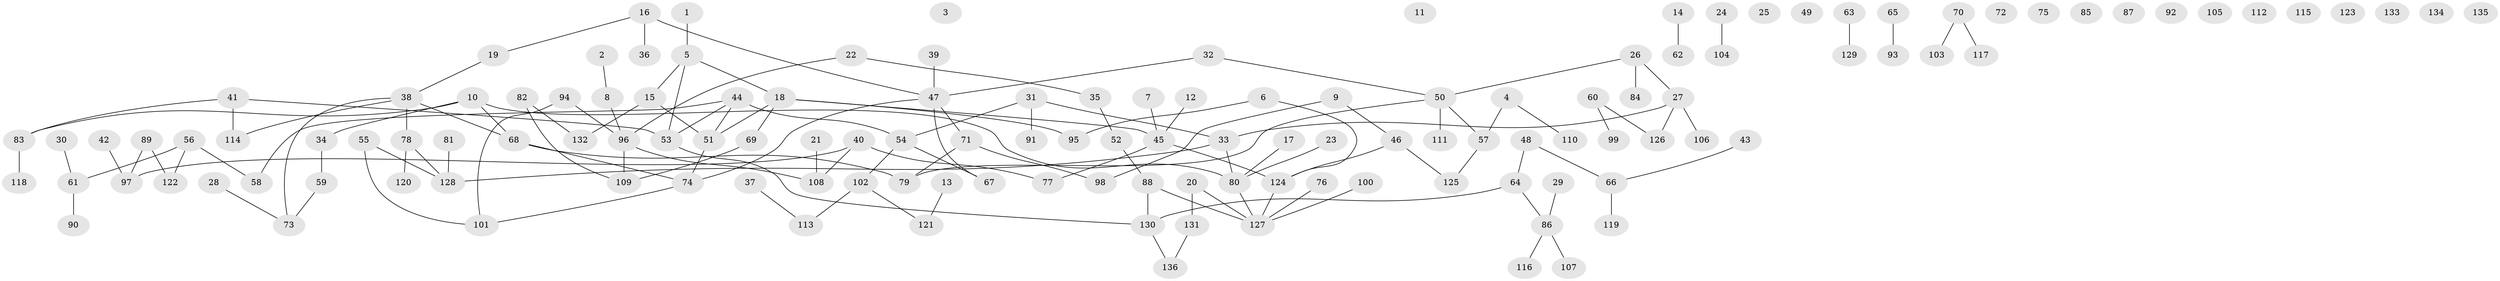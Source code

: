 // Generated by graph-tools (version 1.1) at 2025/40/03/09/25 04:40:32]
// undirected, 136 vertices, 138 edges
graph export_dot {
graph [start="1"]
  node [color=gray90,style=filled];
  1;
  2;
  3;
  4;
  5;
  6;
  7;
  8;
  9;
  10;
  11;
  12;
  13;
  14;
  15;
  16;
  17;
  18;
  19;
  20;
  21;
  22;
  23;
  24;
  25;
  26;
  27;
  28;
  29;
  30;
  31;
  32;
  33;
  34;
  35;
  36;
  37;
  38;
  39;
  40;
  41;
  42;
  43;
  44;
  45;
  46;
  47;
  48;
  49;
  50;
  51;
  52;
  53;
  54;
  55;
  56;
  57;
  58;
  59;
  60;
  61;
  62;
  63;
  64;
  65;
  66;
  67;
  68;
  69;
  70;
  71;
  72;
  73;
  74;
  75;
  76;
  77;
  78;
  79;
  80;
  81;
  82;
  83;
  84;
  85;
  86;
  87;
  88;
  89;
  90;
  91;
  92;
  93;
  94;
  95;
  96;
  97;
  98;
  99;
  100;
  101;
  102;
  103;
  104;
  105;
  106;
  107;
  108;
  109;
  110;
  111;
  112;
  113;
  114;
  115;
  116;
  117;
  118;
  119;
  120;
  121;
  122;
  123;
  124;
  125;
  126;
  127;
  128;
  129;
  130;
  131;
  132;
  133;
  134;
  135;
  136;
  1 -- 5;
  2 -- 8;
  4 -- 57;
  4 -- 110;
  5 -- 15;
  5 -- 18;
  5 -- 53;
  6 -- 95;
  6 -- 124;
  7 -- 45;
  8 -- 96;
  9 -- 46;
  9 -- 98;
  10 -- 34;
  10 -- 68;
  10 -- 80;
  10 -- 83;
  12 -- 45;
  13 -- 121;
  14 -- 62;
  15 -- 51;
  15 -- 132;
  16 -- 19;
  16 -- 36;
  16 -- 47;
  17 -- 80;
  18 -- 45;
  18 -- 51;
  18 -- 69;
  18 -- 95;
  19 -- 38;
  20 -- 127;
  20 -- 131;
  21 -- 108;
  22 -- 35;
  22 -- 96;
  23 -- 80;
  24 -- 104;
  26 -- 27;
  26 -- 50;
  26 -- 84;
  27 -- 33;
  27 -- 106;
  27 -- 126;
  28 -- 73;
  29 -- 86;
  30 -- 61;
  31 -- 33;
  31 -- 54;
  31 -- 91;
  32 -- 47;
  32 -- 50;
  33 -- 80;
  33 -- 128;
  34 -- 59;
  35 -- 52;
  37 -- 113;
  38 -- 68;
  38 -- 73;
  38 -- 78;
  38 -- 114;
  39 -- 47;
  40 -- 77;
  40 -- 97;
  40 -- 108;
  41 -- 53;
  41 -- 83;
  41 -- 114;
  42 -- 97;
  43 -- 66;
  44 -- 51;
  44 -- 53;
  44 -- 54;
  44 -- 58;
  45 -- 77;
  45 -- 124;
  46 -- 124;
  46 -- 125;
  47 -- 67;
  47 -- 71;
  47 -- 74;
  48 -- 64;
  48 -- 66;
  50 -- 57;
  50 -- 79;
  50 -- 111;
  51 -- 74;
  52 -- 88;
  53 -- 130;
  54 -- 67;
  54 -- 102;
  55 -- 101;
  55 -- 128;
  56 -- 58;
  56 -- 61;
  56 -- 122;
  57 -- 125;
  59 -- 73;
  60 -- 99;
  60 -- 126;
  61 -- 90;
  63 -- 129;
  64 -- 86;
  64 -- 130;
  65 -- 93;
  66 -- 119;
  68 -- 74;
  68 -- 79;
  69 -- 109;
  70 -- 103;
  70 -- 117;
  71 -- 79;
  71 -- 98;
  74 -- 101;
  76 -- 127;
  78 -- 120;
  78 -- 128;
  80 -- 127;
  81 -- 128;
  82 -- 109;
  82 -- 132;
  83 -- 118;
  86 -- 107;
  86 -- 116;
  88 -- 127;
  88 -- 130;
  89 -- 97;
  89 -- 122;
  94 -- 96;
  94 -- 101;
  96 -- 108;
  96 -- 109;
  100 -- 127;
  102 -- 113;
  102 -- 121;
  124 -- 127;
  130 -- 136;
  131 -- 136;
}
